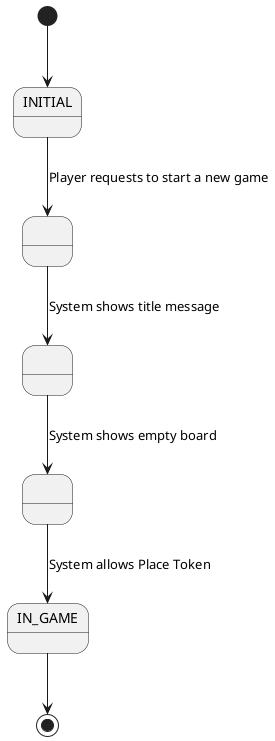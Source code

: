 @startuml start_usecase
state INITIAL
state IN_GAME
state start as " "
state welcomed as " "
state displayed as " "

[*] --> INITIAL
INITIAL --> start: Player requests to start a new game
start --> welcomed: System shows title message
welcomed --> displayed: System shows empty board
displayed --> IN_GAME: System allows Place Token
IN_GAME --> [*]
@enduml